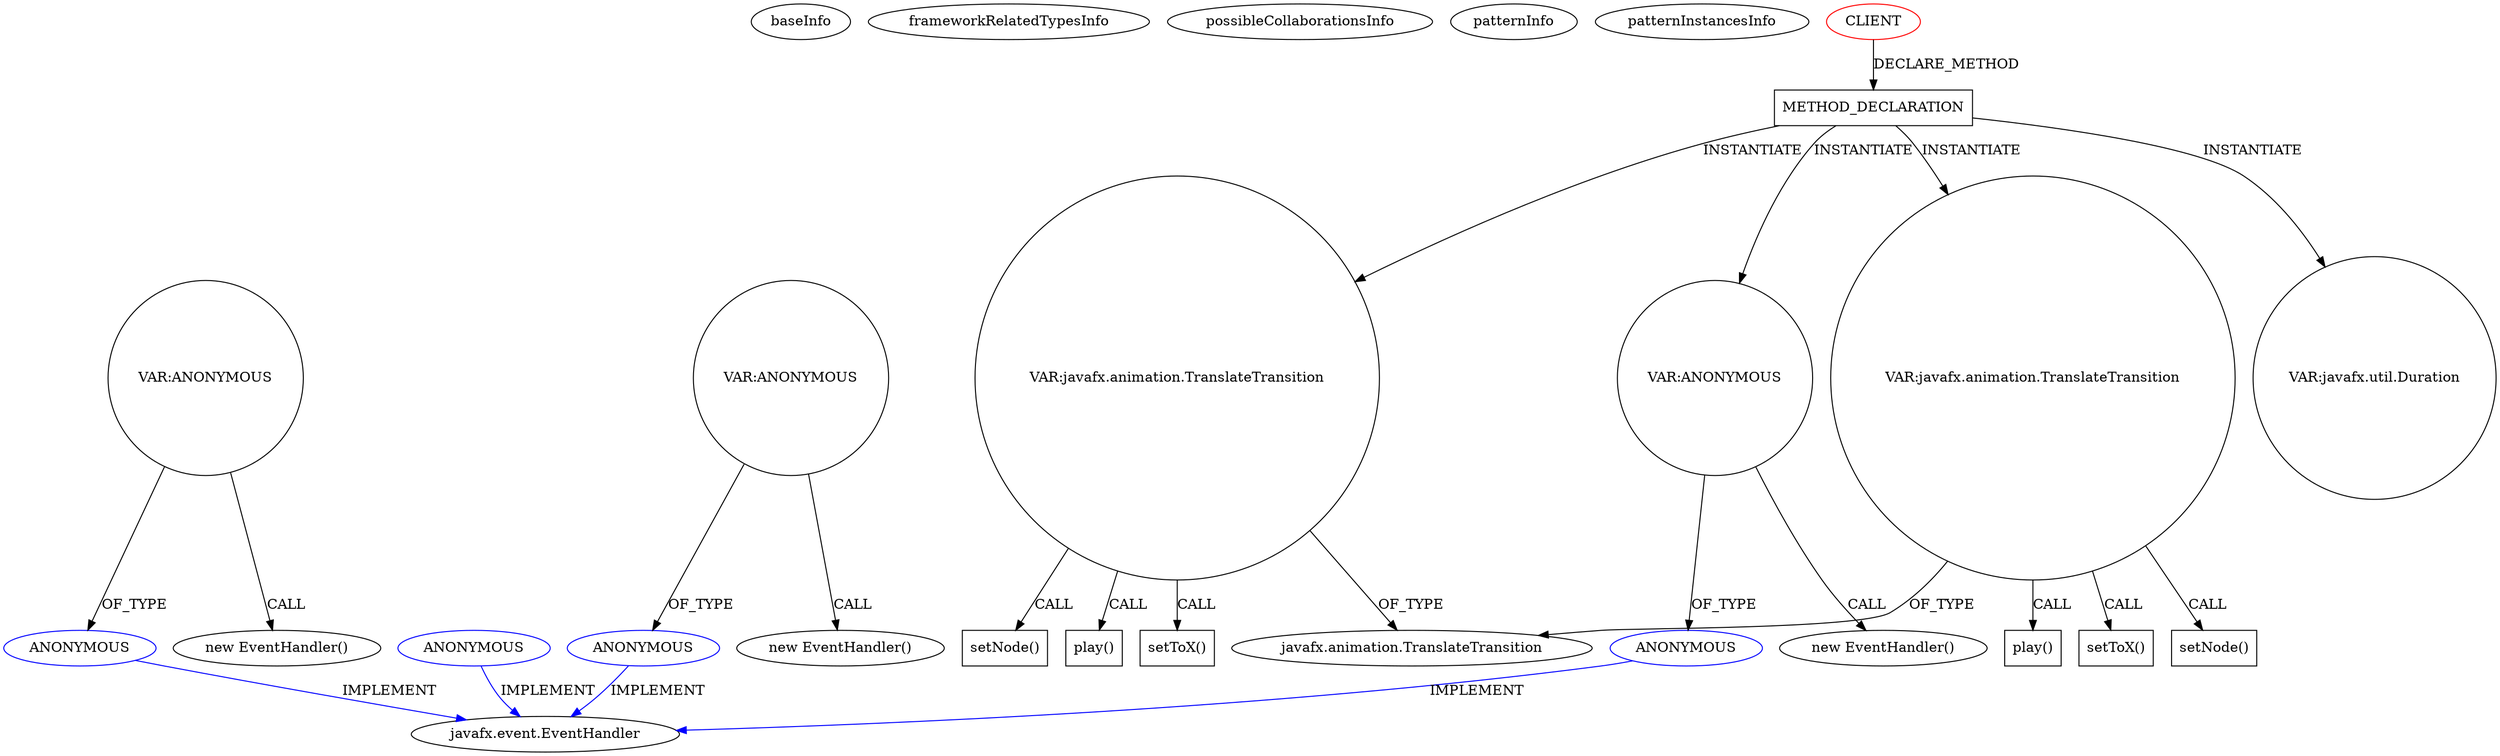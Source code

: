 digraph {
baseInfo[graphId=3768,category="pattern",isAnonymous=false,possibleRelation=false]
frameworkRelatedTypesInfo[]
possibleCollaborationsInfo[]
patternInfo[frequency=2.0,patternRootClient=0]
patternInstancesInfo[0="skrb-SimplePresenter~/skrb-SimplePresenter/SimplePresenter-master/src/net/javainthebox/jfx/simplepresenter/SimplePresenter.java~SimplePresenter~4239",1="skrb-SimplePresenter~/skrb-SimplePresenter/SimplePresenter-master/src/contents/page4.java~page4~4222"]
79[label="javafx.animation.TranslateTransition",vertexType="FRAMEWORK_CLASS_TYPE",isFrameworkType=false]
98[label="VAR:javafx.animation.TranslateTransition",vertexType="VARIABLE_EXPRESION",isFrameworkType=false,shape=circle]
117[label="play()",vertexType="INSIDE_CALL",isFrameworkType=false,shape=box]
106[label="setToX()",vertexType="INSIDE_CALL",isFrameworkType=false,shape=box]
104[label="setNode()",vertexType="INSIDE_CALL",isFrameworkType=false,shape=box]
72[label="METHOD_DECLARATION",vertexType="CLIENT_METHOD_DECLARATION",isFrameworkType=false,shape=box]
0[label="CLIENT",vertexType="ROOT_CLIENT_CLASS_DECLARATION",isFrameworkType=false,color=red]
92[label="VAR:ANONYMOUS",vertexType="VARIABLE_EXPRESION",isFrameworkType=false,shape=circle]
93[label="ANONYMOUS",vertexType="REFERENCE_ANONYMOUS_DECLARATION",isFrameworkType=false,color=blue]
91[label="new EventHandler()",vertexType="CONSTRUCTOR_CALL",isFrameworkType=false]
20[label="javafx.event.EventHandler",vertexType="FRAMEWORK_INTERFACE_TYPE",isFrameworkType=false]
19[label="ANONYMOUS",vertexType="REFERENCE_ANONYMOUS_DECLARATION",isFrameworkType=false,color=blue]
111[label="ANONYMOUS",vertexType="REFERENCE_ANONYMOUS_DECLARATION",isFrameworkType=false,color=blue]
48[label="ANONYMOUS",vertexType="REFERENCE_ANONYMOUS_DECLARATION",isFrameworkType=false,color=blue]
18[label="VAR:ANONYMOUS",vertexType="VARIABLE_EXPRESION",isFrameworkType=false,shape=circle]
17[label="new EventHandler()",vertexType="CONSTRUCTOR_CALL",isFrameworkType=false]
47[label="VAR:ANONYMOUS",vertexType="VARIABLE_EXPRESION",isFrameworkType=false,shape=circle]
46[label="new EventHandler()",vertexType="CONSTRUCTOR_CALL",isFrameworkType=false]
78[label="VAR:javafx.animation.TranslateTransition",vertexType="VARIABLE_EXPRESION",isFrameworkType=false,shape=circle]
96[label="play()",vertexType="INSIDE_CALL",isFrameworkType=false,shape=box]
88[label="setToX()",vertexType="INSIDE_CALL",isFrameworkType=false,shape=box]
84[label="setNode()",vertexType="INSIDE_CALL",isFrameworkType=false,shape=box]
101[label="VAR:javafx.util.Duration",vertexType="VARIABLE_EXPRESION",isFrameworkType=false,shape=circle]
98->104[label="CALL"]
98->106[label="CALL"]
98->117[label="CALL"]
19->20[label="IMPLEMENT",color=blue]
92->93[label="OF_TYPE"]
48->20[label="IMPLEMENT",color=blue]
78->96[label="CALL"]
93->20[label="IMPLEMENT",color=blue]
18->19[label="OF_TYPE"]
0->72[label="DECLARE_METHOD"]
72->101[label="INSTANTIATE"]
78->84[label="CALL"]
47->46[label="CALL"]
47->48[label="OF_TYPE"]
18->17[label="CALL"]
98->79[label="OF_TYPE"]
111->20[label="IMPLEMENT",color=blue]
72->98[label="INSTANTIATE"]
78->79[label="OF_TYPE"]
72->92[label="INSTANTIATE"]
78->88[label="CALL"]
72->78[label="INSTANTIATE"]
92->91[label="CALL"]
}
